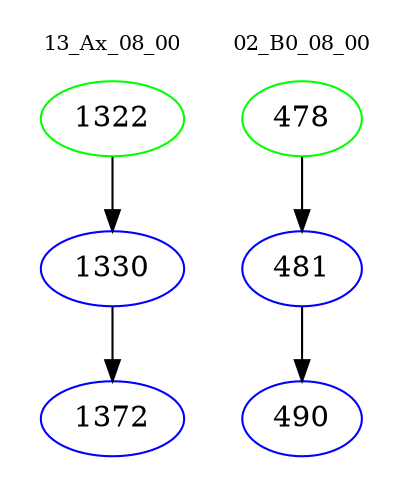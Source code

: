 digraph{
subgraph cluster_0 {
color = white
label = "13_Ax_08_00";
fontsize=10;
T0_1322 [label="1322", color="green"]
T0_1322 -> T0_1330 [color="black"]
T0_1330 [label="1330", color="blue"]
T0_1330 -> T0_1372 [color="black"]
T0_1372 [label="1372", color="blue"]
}
subgraph cluster_1 {
color = white
label = "02_B0_08_00";
fontsize=10;
T1_478 [label="478", color="green"]
T1_478 -> T1_481 [color="black"]
T1_481 [label="481", color="blue"]
T1_481 -> T1_490 [color="black"]
T1_490 [label="490", color="blue"]
}
}
